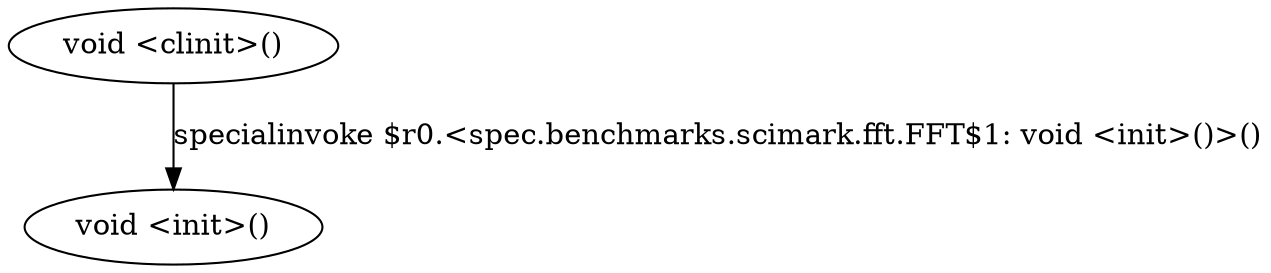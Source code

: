 digraph g {
1[label="void <init>()"]
0[label="void <clinit>()"]
0->1[label="specialinvoke $r0.<spec.benchmarks.scimark.fft.FFT$1: void <init>()>()"]
}